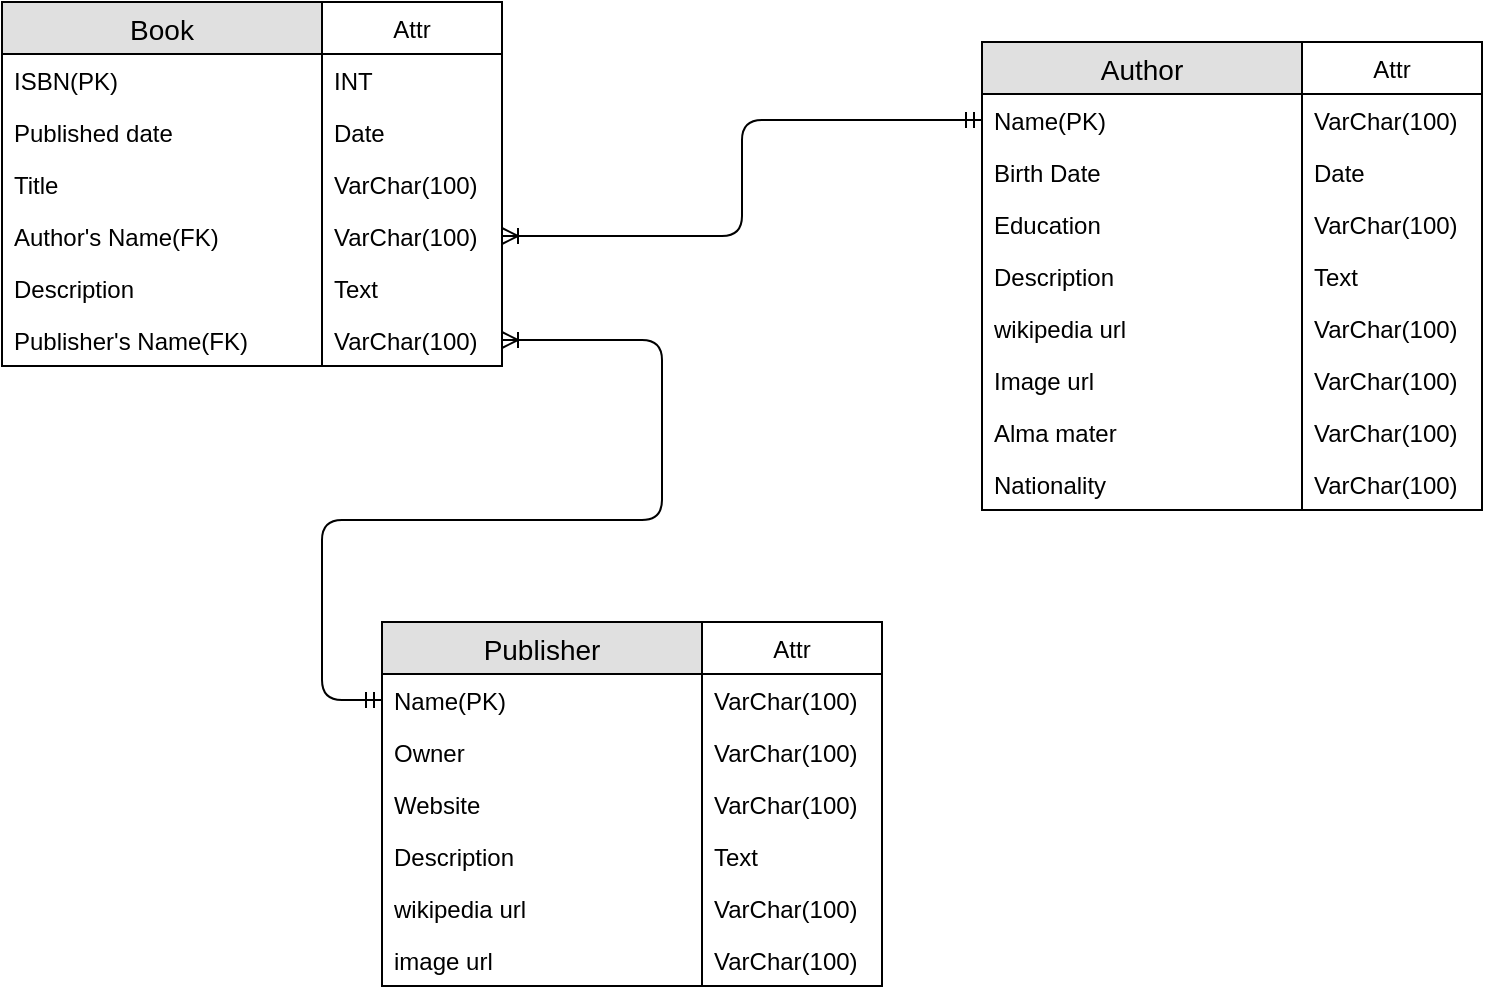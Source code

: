 <mxfile version="10.6.0" type="device"><diagram id="4XFhUoi10wL0tjLLw39e" name="Page-1"><mxGraphModel dx="1250" dy="501" grid="1" gridSize="10" guides="1" tooltips="1" connect="1" arrows="1" fold="1" page="1" pageScale="1" pageWidth="850" pageHeight="1100" math="0" shadow="0"><root><mxCell id="0"/><mxCell id="1" parent="0"/><mxCell id="wFuGIA1C29bIUd7x-Ma6-23" value="" style="edgeStyle=orthogonalEdgeStyle;fontSize=12;html=1;endArrow=ERoneToMany;startArrow=ERmandOne;entryX=1;entryY=0.5;entryDx=0;entryDy=0;exitX=0;exitY=0.5;exitDx=0;exitDy=0;" parent="1" source="wFuGIA1C29bIUd7x-Ma6-12" target="9_uCnXLB-Cp_BjxLPU9Y-51" edge="1"><mxGeometry width="100" height="100" relative="1" as="geometry"><mxPoint x="450" y="180" as="sourcePoint"/><mxPoint x="460" y="300" as="targetPoint"/></mxGeometry></mxCell><mxCell id="wFuGIA1C29bIUd7x-Ma6-24" value="Book" style="swimlane;fontStyle=0;childLayout=stackLayout;horizontal=1;startSize=26;fillColor=#e0e0e0;horizontalStack=0;resizeParent=1;resizeParentMax=0;resizeLast=0;collapsible=1;marginBottom=0;swimlaneFillColor=#ffffff;align=center;fontSize=14;" parent="1" vertex="1"><mxGeometry x="10" y="50" width="160" height="182" as="geometry"/></mxCell><mxCell id="wFuGIA1C29bIUd7x-Ma6-4" value="ISBN(PK)" style="text;strokeColor=none;fillColor=none;align=left;verticalAlign=top;spacingLeft=4;spacingRight=4;overflow=hidden;rotatable=0;points=[[0,0.5],[1,0.5]];portConstraint=eastwest;" parent="wFuGIA1C29bIUd7x-Ma6-24" vertex="1"><mxGeometry y="26" width="160" height="26" as="geometry"/></mxCell><mxCell id="wFuGIA1C29bIUd7x-Ma6-6" value="Published date" style="text;strokeColor=none;fillColor=none;align=left;verticalAlign=top;spacingLeft=4;spacingRight=4;overflow=hidden;rotatable=0;points=[[0,0.5],[1,0.5]];portConstraint=eastwest;" parent="wFuGIA1C29bIUd7x-Ma6-24" vertex="1"><mxGeometry y="52" width="160" height="26" as="geometry"/></mxCell><mxCell id="wFuGIA1C29bIUd7x-Ma6-5" value="Title&#10;&#10;" style="text;strokeColor=none;fillColor=none;align=left;verticalAlign=top;spacingLeft=4;spacingRight=4;overflow=hidden;rotatable=0;points=[[0,0.5],[1,0.5]];portConstraint=eastwest;" parent="wFuGIA1C29bIUd7x-Ma6-24" vertex="1"><mxGeometry y="78" width="160" height="26" as="geometry"/></mxCell><mxCell id="wFuGIA1C29bIUd7x-Ma6-8" value="Author's Name(FK)" style="text;strokeColor=none;fillColor=none;align=left;verticalAlign=top;spacingLeft=4;spacingRight=4;overflow=hidden;rotatable=0;points=[[0,0.5],[1,0.5]];portConstraint=eastwest;" parent="wFuGIA1C29bIUd7x-Ma6-24" vertex="1"><mxGeometry y="104" width="160" height="26" as="geometry"/></mxCell><mxCell id="wFuGIA1C29bIUd7x-Ma6-10" value="Description" style="text;strokeColor=none;fillColor=none;align=left;verticalAlign=top;spacingLeft=4;spacingRight=4;overflow=hidden;rotatable=0;points=[[0,0.5],[1,0.5]];portConstraint=eastwest;" parent="wFuGIA1C29bIUd7x-Ma6-24" vertex="1"><mxGeometry y="130" width="160" height="26" as="geometry"/></mxCell><mxCell id="wFuGIA1C29bIUd7x-Ma6-9" value="Publisher's Name(FK)" style="text;strokeColor=none;fillColor=none;align=left;verticalAlign=top;spacingLeft=4;spacingRight=4;overflow=hidden;rotatable=0;points=[[0,0.5],[1,0.5]];portConstraint=eastwest;" parent="wFuGIA1C29bIUd7x-Ma6-24" vertex="1"><mxGeometry y="156" width="160" height="26" as="geometry"/></mxCell><mxCell id="wFuGIA1C29bIUd7x-Ma6-29" value="Author" style="swimlane;fontStyle=0;childLayout=stackLayout;horizontal=1;startSize=26;fillColor=#e0e0e0;horizontalStack=0;resizeParent=1;resizeParentMax=0;resizeLast=0;collapsible=1;marginBottom=0;swimlaneFillColor=#ffffff;align=center;fontSize=14;" parent="1" vertex="1"><mxGeometry x="500" y="70" width="160" height="234" as="geometry"/></mxCell><mxCell id="wFuGIA1C29bIUd7x-Ma6-12" value="Name(PK)" style="text;strokeColor=none;fillColor=none;align=left;verticalAlign=top;spacingLeft=4;spacingRight=4;overflow=hidden;rotatable=0;points=[[0,0.5],[1,0.5]];portConstraint=eastwest;" parent="wFuGIA1C29bIUd7x-Ma6-29" vertex="1"><mxGeometry y="26" width="160" height="26" as="geometry"/></mxCell><mxCell id="wFuGIA1C29bIUd7x-Ma6-14" value="Birth Date" style="text;strokeColor=none;fillColor=none;align=left;verticalAlign=top;spacingLeft=4;spacingRight=4;overflow=hidden;rotatable=0;points=[[0,0.5],[1,0.5]];portConstraint=eastwest;" parent="wFuGIA1C29bIUd7x-Ma6-29" vertex="1"><mxGeometry y="52" width="160" height="26" as="geometry"/></mxCell><mxCell id="wFuGIA1C29bIUd7x-Ma6-15" value="Education" style="text;strokeColor=none;fillColor=none;align=left;verticalAlign=top;spacingLeft=4;spacingRight=4;overflow=hidden;rotatable=0;points=[[0,0.5],[1,0.5]];portConstraint=eastwest;" parent="wFuGIA1C29bIUd7x-Ma6-29" vertex="1"><mxGeometry y="78" width="160" height="26" as="geometry"/></mxCell><mxCell id="wFuGIA1C29bIUd7x-Ma6-20" value="Description" style="text;strokeColor=none;fillColor=none;align=left;verticalAlign=top;spacingLeft=4;spacingRight=4;overflow=hidden;rotatable=0;points=[[0,0.5],[1,0.5]];portConstraint=eastwest;" parent="wFuGIA1C29bIUd7x-Ma6-29" vertex="1"><mxGeometry y="104" width="160" height="26" as="geometry"/></mxCell><mxCell id="wFuGIA1C29bIUd7x-Ma6-19" value="wikipedia url" style="text;strokeColor=none;fillColor=none;align=left;verticalAlign=top;spacingLeft=4;spacingRight=4;overflow=hidden;rotatable=0;points=[[0,0.5],[1,0.5]];portConstraint=eastwest;" parent="wFuGIA1C29bIUd7x-Ma6-29" vertex="1"><mxGeometry y="130" width="160" height="26" as="geometry"/></mxCell><mxCell id="wFuGIA1C29bIUd7x-Ma6-18" value="Image url" style="text;strokeColor=none;fillColor=none;align=left;verticalAlign=top;spacingLeft=4;spacingRight=4;overflow=hidden;rotatable=0;points=[[0,0.5],[1,0.5]];portConstraint=eastwest;" parent="wFuGIA1C29bIUd7x-Ma6-29" vertex="1"><mxGeometry y="156" width="160" height="26" as="geometry"/></mxCell><mxCell id="wFuGIA1C29bIUd7x-Ma6-17" value="Alma mater" style="text;strokeColor=none;fillColor=none;align=left;verticalAlign=top;spacingLeft=4;spacingRight=4;overflow=hidden;rotatable=0;points=[[0,0.5],[1,0.5]];portConstraint=eastwest;" parent="wFuGIA1C29bIUd7x-Ma6-29" vertex="1"><mxGeometry y="182" width="160" height="26" as="geometry"/></mxCell><mxCell id="wFuGIA1C29bIUd7x-Ma6-16" value="Nationality" style="text;strokeColor=none;fillColor=none;align=left;verticalAlign=top;spacingLeft=4;spacingRight=4;overflow=hidden;rotatable=0;points=[[0,0.5],[1,0.5]];portConstraint=eastwest;" parent="wFuGIA1C29bIUd7x-Ma6-29" vertex="1"><mxGeometry y="208" width="160" height="26" as="geometry"/></mxCell><mxCell id="wFuGIA1C29bIUd7x-Ma6-33" value="Publisher" style="swimlane;fontStyle=0;childLayout=stackLayout;horizontal=1;startSize=26;fillColor=#e0e0e0;horizontalStack=0;resizeParent=1;resizeParentMax=0;resizeLast=0;collapsible=1;marginBottom=0;swimlaneFillColor=#ffffff;align=center;fontSize=14;" parent="1" vertex="1"><mxGeometry x="200" y="360" width="160" height="182" as="geometry"/></mxCell><mxCell id="wFuGIA1C29bIUd7x-Ma6-34" value="Name(PK)" style="text;strokeColor=none;fillColor=none;spacingLeft=4;spacingRight=4;overflow=hidden;rotatable=0;points=[[0,0.5],[1,0.5]];portConstraint=eastwest;fontSize=12;" parent="wFuGIA1C29bIUd7x-Ma6-33" vertex="1"><mxGeometry y="26" width="160" height="26" as="geometry"/></mxCell><mxCell id="wFuGIA1C29bIUd7x-Ma6-35" value="Owner&#10;" style="text;strokeColor=none;fillColor=none;spacingLeft=4;spacingRight=4;overflow=hidden;rotatable=0;points=[[0,0.5],[1,0.5]];portConstraint=eastwest;fontSize=12;" parent="wFuGIA1C29bIUd7x-Ma6-33" vertex="1"><mxGeometry y="52" width="160" height="26" as="geometry"/></mxCell><mxCell id="wFuGIA1C29bIUd7x-Ma6-36" value="Website" style="text;strokeColor=none;fillColor=none;spacingLeft=4;spacingRight=4;overflow=hidden;rotatable=0;points=[[0,0.5],[1,0.5]];portConstraint=eastwest;fontSize=12;" parent="wFuGIA1C29bIUd7x-Ma6-33" vertex="1"><mxGeometry y="78" width="160" height="26" as="geometry"/></mxCell><mxCell id="wFuGIA1C29bIUd7x-Ma6-37" value="Description" style="text;strokeColor=none;fillColor=none;spacingLeft=4;spacingRight=4;overflow=hidden;rotatable=0;points=[[0,0.5],[1,0.5]];portConstraint=eastwest;fontSize=12;" parent="wFuGIA1C29bIUd7x-Ma6-33" vertex="1"><mxGeometry y="104" width="160" height="26" as="geometry"/></mxCell><mxCell id="wFuGIA1C29bIUd7x-Ma6-38" value="wikipedia url" style="text;strokeColor=none;fillColor=none;spacingLeft=4;spacingRight=4;overflow=hidden;rotatable=0;points=[[0,0.5],[1,0.5]];portConstraint=eastwest;fontSize=12;" parent="wFuGIA1C29bIUd7x-Ma6-33" vertex="1"><mxGeometry y="130" width="160" height="26" as="geometry"/></mxCell><mxCell id="wFuGIA1C29bIUd7x-Ma6-39" value="image url" style="text;strokeColor=none;fillColor=none;spacingLeft=4;spacingRight=4;overflow=hidden;rotatable=0;points=[[0,0.5],[1,0.5]];portConstraint=eastwest;fontSize=12;" parent="wFuGIA1C29bIUd7x-Ma6-33" vertex="1"><mxGeometry y="156" width="160" height="26" as="geometry"/></mxCell><mxCell id="9_uCnXLB-Cp_BjxLPU9Y-1" value="" style="edgeStyle=orthogonalEdgeStyle;fontSize=12;html=1;endArrow=ERoneToMany;startArrow=ERmandOne;exitX=0;exitY=0.5;exitDx=0;exitDy=0;entryX=1;entryY=0.5;entryDx=0;entryDy=0;" edge="1" parent="1" source="wFuGIA1C29bIUd7x-Ma6-34" target="9_uCnXLB-Cp_BjxLPU9Y-53"><mxGeometry width="100" height="100" relative="1" as="geometry"><mxPoint x="110" y="620" as="sourcePoint"/><mxPoint x="210" y="520" as="targetPoint"/><Array as="points"><mxPoint x="170" y="399"/><mxPoint x="170" y="309"/><mxPoint x="340" y="309"/><mxPoint x="340" y="219"/></Array></mxGeometry></mxCell><mxCell id="9_uCnXLB-Cp_BjxLPU9Y-25" value="Attr" style="swimlane;fontStyle=0;childLayout=stackLayout;horizontal=1;startSize=26;fillColor=none;horizontalStack=0;resizeParent=1;resizeParentMax=0;resizeLast=0;collapsible=1;marginBottom=0;" vertex="1" parent="1"><mxGeometry x="360" y="360" width="90" height="182" as="geometry"/></mxCell><mxCell id="9_uCnXLB-Cp_BjxLPU9Y-26" value="VarChar(100)" style="text;strokeColor=none;fillColor=none;align=left;verticalAlign=top;spacingLeft=4;spacingRight=4;overflow=hidden;rotatable=0;points=[[0,0.5],[1,0.5]];portConstraint=eastwest;" vertex="1" parent="9_uCnXLB-Cp_BjxLPU9Y-25"><mxGeometry y="26" width="90" height="26" as="geometry"/></mxCell><mxCell id="9_uCnXLB-Cp_BjxLPU9Y-27" value="VarChar(100)" style="text;strokeColor=none;fillColor=none;align=left;verticalAlign=top;spacingLeft=4;spacingRight=4;overflow=hidden;rotatable=0;points=[[0,0.5],[1,0.5]];portConstraint=eastwest;" vertex="1" parent="9_uCnXLB-Cp_BjxLPU9Y-25"><mxGeometry y="52" width="90" height="26" as="geometry"/></mxCell><mxCell id="9_uCnXLB-Cp_BjxLPU9Y-28" value="VarChar(100)" style="text;strokeColor=none;fillColor=none;align=left;verticalAlign=top;spacingLeft=4;spacingRight=4;overflow=hidden;rotatable=0;points=[[0,0.5],[1,0.5]];portConstraint=eastwest;" vertex="1" parent="9_uCnXLB-Cp_BjxLPU9Y-25"><mxGeometry y="78" width="90" height="26" as="geometry"/></mxCell><mxCell id="9_uCnXLB-Cp_BjxLPU9Y-34" value="Text" style="text;strokeColor=none;fillColor=none;align=left;verticalAlign=top;spacingLeft=4;spacingRight=4;overflow=hidden;rotatable=0;points=[[0,0.5],[1,0.5]];portConstraint=eastwest;" vertex="1" parent="9_uCnXLB-Cp_BjxLPU9Y-25"><mxGeometry y="104" width="90" height="26" as="geometry"/></mxCell><mxCell id="9_uCnXLB-Cp_BjxLPU9Y-35" value="VarChar(100)" style="text;strokeColor=none;fillColor=none;align=left;verticalAlign=top;spacingLeft=4;spacingRight=4;overflow=hidden;rotatable=0;points=[[0,0.5],[1,0.5]];portConstraint=eastwest;" vertex="1" parent="9_uCnXLB-Cp_BjxLPU9Y-25"><mxGeometry y="130" width="90" height="26" as="geometry"/></mxCell><mxCell id="9_uCnXLB-Cp_BjxLPU9Y-36" value="VarChar(100)" style="text;strokeColor=none;fillColor=none;align=left;verticalAlign=top;spacingLeft=4;spacingRight=4;overflow=hidden;rotatable=0;points=[[0,0.5],[1,0.5]];portConstraint=eastwest;" vertex="1" parent="9_uCnXLB-Cp_BjxLPU9Y-25"><mxGeometry y="156" width="90" height="26" as="geometry"/></mxCell><mxCell id="9_uCnXLB-Cp_BjxLPU9Y-38" value="Attr" style="swimlane;fontStyle=0;childLayout=stackLayout;horizontal=1;startSize=26;fillColor=none;horizontalStack=0;resizeParent=1;resizeParentMax=0;resizeLast=0;collapsible=1;marginBottom=0;" vertex="1" parent="1"><mxGeometry x="660" y="70" width="90" height="234" as="geometry"/></mxCell><mxCell id="9_uCnXLB-Cp_BjxLPU9Y-39" value="VarChar(100)" style="text;strokeColor=none;fillColor=none;align=left;verticalAlign=top;spacingLeft=4;spacingRight=4;overflow=hidden;rotatable=0;points=[[0,0.5],[1,0.5]];portConstraint=eastwest;" vertex="1" parent="9_uCnXLB-Cp_BjxLPU9Y-38"><mxGeometry y="26" width="90" height="26" as="geometry"/></mxCell><mxCell id="9_uCnXLB-Cp_BjxLPU9Y-40" value="Date" style="text;strokeColor=none;fillColor=none;align=left;verticalAlign=top;spacingLeft=4;spacingRight=4;overflow=hidden;rotatable=0;points=[[0,0.5],[1,0.5]];portConstraint=eastwest;" vertex="1" parent="9_uCnXLB-Cp_BjxLPU9Y-38"><mxGeometry y="52" width="90" height="26" as="geometry"/></mxCell><mxCell id="9_uCnXLB-Cp_BjxLPU9Y-41" value="VarChar(100)" style="text;strokeColor=none;fillColor=none;align=left;verticalAlign=top;spacingLeft=4;spacingRight=4;overflow=hidden;rotatable=0;points=[[0,0.5],[1,0.5]];portConstraint=eastwest;" vertex="1" parent="9_uCnXLB-Cp_BjxLPU9Y-38"><mxGeometry y="78" width="90" height="26" as="geometry"/></mxCell><mxCell id="9_uCnXLB-Cp_BjxLPU9Y-42" value="Text" style="text;strokeColor=none;fillColor=none;align=left;verticalAlign=top;spacingLeft=4;spacingRight=4;overflow=hidden;rotatable=0;points=[[0,0.5],[1,0.5]];portConstraint=eastwest;" vertex="1" parent="9_uCnXLB-Cp_BjxLPU9Y-38"><mxGeometry y="104" width="90" height="26" as="geometry"/></mxCell><mxCell id="9_uCnXLB-Cp_BjxLPU9Y-43" value="VarChar(100)" style="text;strokeColor=none;fillColor=none;align=left;verticalAlign=top;spacingLeft=4;spacingRight=4;overflow=hidden;rotatable=0;points=[[0,0.5],[1,0.5]];portConstraint=eastwest;" vertex="1" parent="9_uCnXLB-Cp_BjxLPU9Y-38"><mxGeometry y="130" width="90" height="26" as="geometry"/></mxCell><mxCell id="9_uCnXLB-Cp_BjxLPU9Y-44" value="VarChar(100)" style="text;strokeColor=none;fillColor=none;align=left;verticalAlign=top;spacingLeft=4;spacingRight=4;overflow=hidden;rotatable=0;points=[[0,0.5],[1,0.5]];portConstraint=eastwest;" vertex="1" parent="9_uCnXLB-Cp_BjxLPU9Y-38"><mxGeometry y="156" width="90" height="26" as="geometry"/></mxCell><mxCell id="9_uCnXLB-Cp_BjxLPU9Y-45" value="VarChar(100)" style="text;strokeColor=none;fillColor=none;align=left;verticalAlign=top;spacingLeft=4;spacingRight=4;overflow=hidden;rotatable=0;points=[[0,0.5],[1,0.5]];portConstraint=eastwest;" vertex="1" parent="9_uCnXLB-Cp_BjxLPU9Y-38"><mxGeometry y="182" width="90" height="26" as="geometry"/></mxCell><mxCell id="9_uCnXLB-Cp_BjxLPU9Y-46" value="VarChar(100)" style="text;strokeColor=none;fillColor=none;align=left;verticalAlign=top;spacingLeft=4;spacingRight=4;overflow=hidden;rotatable=0;points=[[0,0.5],[1,0.5]];portConstraint=eastwest;" vertex="1" parent="9_uCnXLB-Cp_BjxLPU9Y-38"><mxGeometry y="208" width="90" height="26" as="geometry"/></mxCell><mxCell id="9_uCnXLB-Cp_BjxLPU9Y-47" value="Attr" style="swimlane;fontStyle=0;childLayout=stackLayout;horizontal=1;startSize=26;fillColor=none;horizontalStack=0;resizeParent=1;resizeParentMax=0;resizeLast=0;collapsible=1;marginBottom=0;" vertex="1" parent="1"><mxGeometry x="170" y="50" width="90" height="182" as="geometry"/></mxCell><mxCell id="9_uCnXLB-Cp_BjxLPU9Y-48" value="INT" style="text;strokeColor=none;fillColor=none;align=left;verticalAlign=top;spacingLeft=4;spacingRight=4;overflow=hidden;rotatable=0;points=[[0,0.5],[1,0.5]];portConstraint=eastwest;" vertex="1" parent="9_uCnXLB-Cp_BjxLPU9Y-47"><mxGeometry y="26" width="90" height="26" as="geometry"/></mxCell><mxCell id="9_uCnXLB-Cp_BjxLPU9Y-49" value="Date" style="text;strokeColor=none;fillColor=none;align=left;verticalAlign=top;spacingLeft=4;spacingRight=4;overflow=hidden;rotatable=0;points=[[0,0.5],[1,0.5]];portConstraint=eastwest;" vertex="1" parent="9_uCnXLB-Cp_BjxLPU9Y-47"><mxGeometry y="52" width="90" height="26" as="geometry"/></mxCell><mxCell id="9_uCnXLB-Cp_BjxLPU9Y-50" value="VarChar(100)" style="text;strokeColor=none;fillColor=none;align=left;verticalAlign=top;spacingLeft=4;spacingRight=4;overflow=hidden;rotatable=0;points=[[0,0.5],[1,0.5]];portConstraint=eastwest;" vertex="1" parent="9_uCnXLB-Cp_BjxLPU9Y-47"><mxGeometry y="78" width="90" height="26" as="geometry"/></mxCell><mxCell id="9_uCnXLB-Cp_BjxLPU9Y-51" value="VarChar(100)" style="text;strokeColor=none;fillColor=none;align=left;verticalAlign=top;spacingLeft=4;spacingRight=4;overflow=hidden;rotatable=0;points=[[0,0.5],[1,0.5]];portConstraint=eastwest;" vertex="1" parent="9_uCnXLB-Cp_BjxLPU9Y-47"><mxGeometry y="104" width="90" height="26" as="geometry"/></mxCell><mxCell id="9_uCnXLB-Cp_BjxLPU9Y-52" value="Text" style="text;strokeColor=none;fillColor=none;align=left;verticalAlign=top;spacingLeft=4;spacingRight=4;overflow=hidden;rotatable=0;points=[[0,0.5],[1,0.5]];portConstraint=eastwest;" vertex="1" parent="9_uCnXLB-Cp_BjxLPU9Y-47"><mxGeometry y="130" width="90" height="26" as="geometry"/></mxCell><mxCell id="9_uCnXLB-Cp_BjxLPU9Y-53" value="VarChar(100)" style="text;strokeColor=none;fillColor=none;align=left;verticalAlign=top;spacingLeft=4;spacingRight=4;overflow=hidden;rotatable=0;points=[[0,0.5],[1,0.5]];portConstraint=eastwest;" vertex="1" parent="9_uCnXLB-Cp_BjxLPU9Y-47"><mxGeometry y="156" width="90" height="26" as="geometry"/></mxCell></root></mxGraphModel></diagram></mxfile>